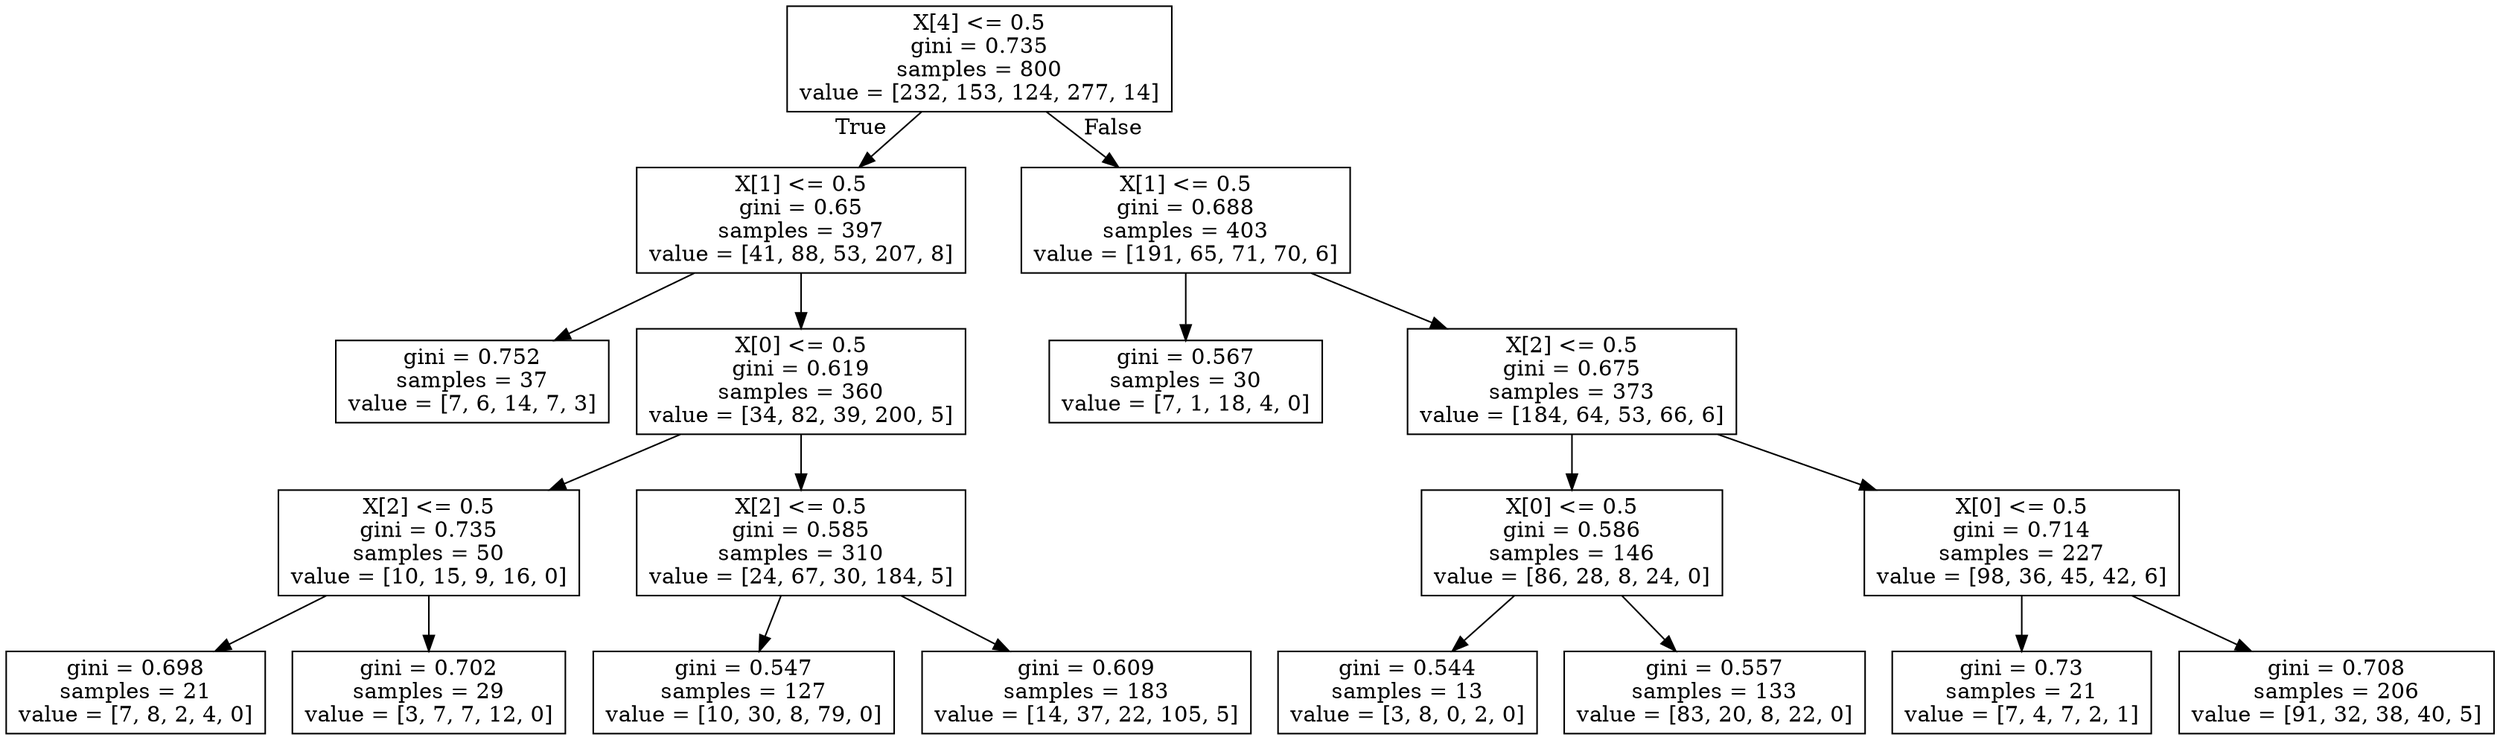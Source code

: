 digraph Tree {
node [shape=box] ;
0 [label="X[4] <= 0.5\ngini = 0.735\nsamples = 800\nvalue = [232, 153, 124, 277, 14]"] ;
1 [label="X[1] <= 0.5\ngini = 0.65\nsamples = 397\nvalue = [41, 88, 53, 207, 8]"] ;
0 -> 1 [labeldistance=2.5, labelangle=45, headlabel="True"] ;
2 [label="gini = 0.752\nsamples = 37\nvalue = [7, 6, 14, 7, 3]"] ;
1 -> 2 ;
3 [label="X[0] <= 0.5\ngini = 0.619\nsamples = 360\nvalue = [34, 82, 39, 200, 5]"] ;
1 -> 3 ;
4 [label="X[2] <= 0.5\ngini = 0.735\nsamples = 50\nvalue = [10, 15, 9, 16, 0]"] ;
3 -> 4 ;
5 [label="gini = 0.698\nsamples = 21\nvalue = [7, 8, 2, 4, 0]"] ;
4 -> 5 ;
6 [label="gini = 0.702\nsamples = 29\nvalue = [3, 7, 7, 12, 0]"] ;
4 -> 6 ;
7 [label="X[2] <= 0.5\ngini = 0.585\nsamples = 310\nvalue = [24, 67, 30, 184, 5]"] ;
3 -> 7 ;
8 [label="gini = 0.547\nsamples = 127\nvalue = [10, 30, 8, 79, 0]"] ;
7 -> 8 ;
9 [label="gini = 0.609\nsamples = 183\nvalue = [14, 37, 22, 105, 5]"] ;
7 -> 9 ;
10 [label="X[1] <= 0.5\ngini = 0.688\nsamples = 403\nvalue = [191, 65, 71, 70, 6]"] ;
0 -> 10 [labeldistance=2.5, labelangle=-45, headlabel="False"] ;
11 [label="gini = 0.567\nsamples = 30\nvalue = [7, 1, 18, 4, 0]"] ;
10 -> 11 ;
12 [label="X[2] <= 0.5\ngini = 0.675\nsamples = 373\nvalue = [184, 64, 53, 66, 6]"] ;
10 -> 12 ;
13 [label="X[0] <= 0.5\ngini = 0.586\nsamples = 146\nvalue = [86, 28, 8, 24, 0]"] ;
12 -> 13 ;
14 [label="gini = 0.544\nsamples = 13\nvalue = [3, 8, 0, 2, 0]"] ;
13 -> 14 ;
15 [label="gini = 0.557\nsamples = 133\nvalue = [83, 20, 8, 22, 0]"] ;
13 -> 15 ;
16 [label="X[0] <= 0.5\ngini = 0.714\nsamples = 227\nvalue = [98, 36, 45, 42, 6]"] ;
12 -> 16 ;
17 [label="gini = 0.73\nsamples = 21\nvalue = [7, 4, 7, 2, 1]"] ;
16 -> 17 ;
18 [label="gini = 0.708\nsamples = 206\nvalue = [91, 32, 38, 40, 5]"] ;
16 -> 18 ;
}